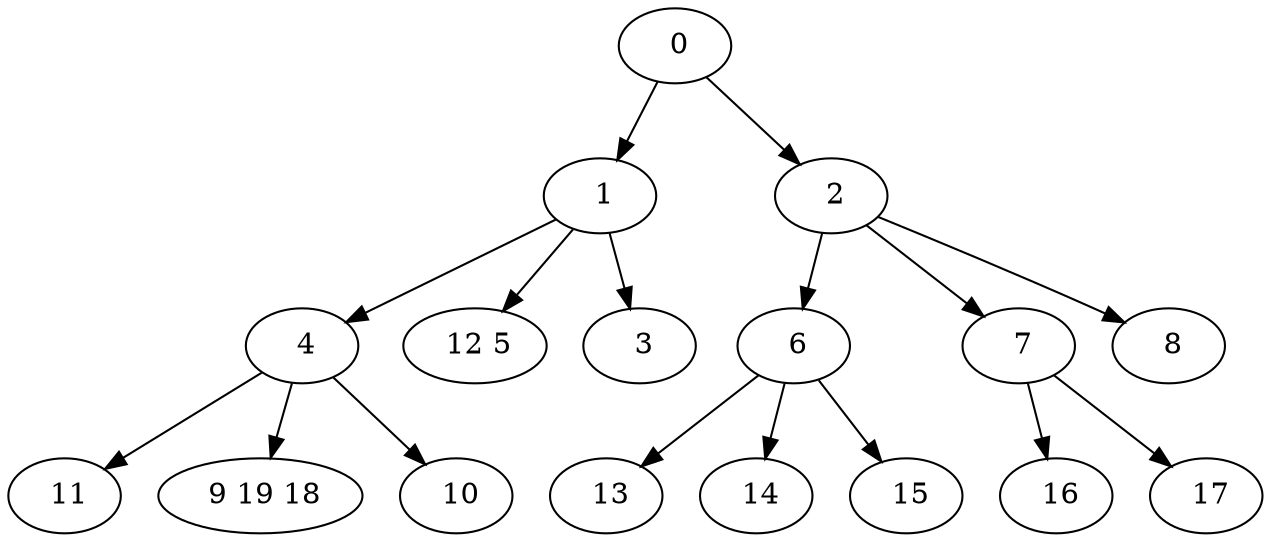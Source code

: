 digraph mytree {
" 0" -> " 1";
" 0" -> " 2";
" 1" -> " 4";
" 1" -> " 12 5";
" 1" -> " 3";
" 2" -> " 6";
" 2" -> " 7";
" 2" -> " 8";
" 4" -> " 11";
" 4" -> " 9 19 18";
" 4" -> " 10";
" 12 5";
" 6" -> " 13";
" 6" -> " 14";
" 6" -> " 15";
" 7" -> " 16";
" 7" -> " 17";
" 8";
" 11";
" 9 19 18";
" 13";
" 14";
" 15";
" 16";
" 17";
" 3";
" 10";
}
